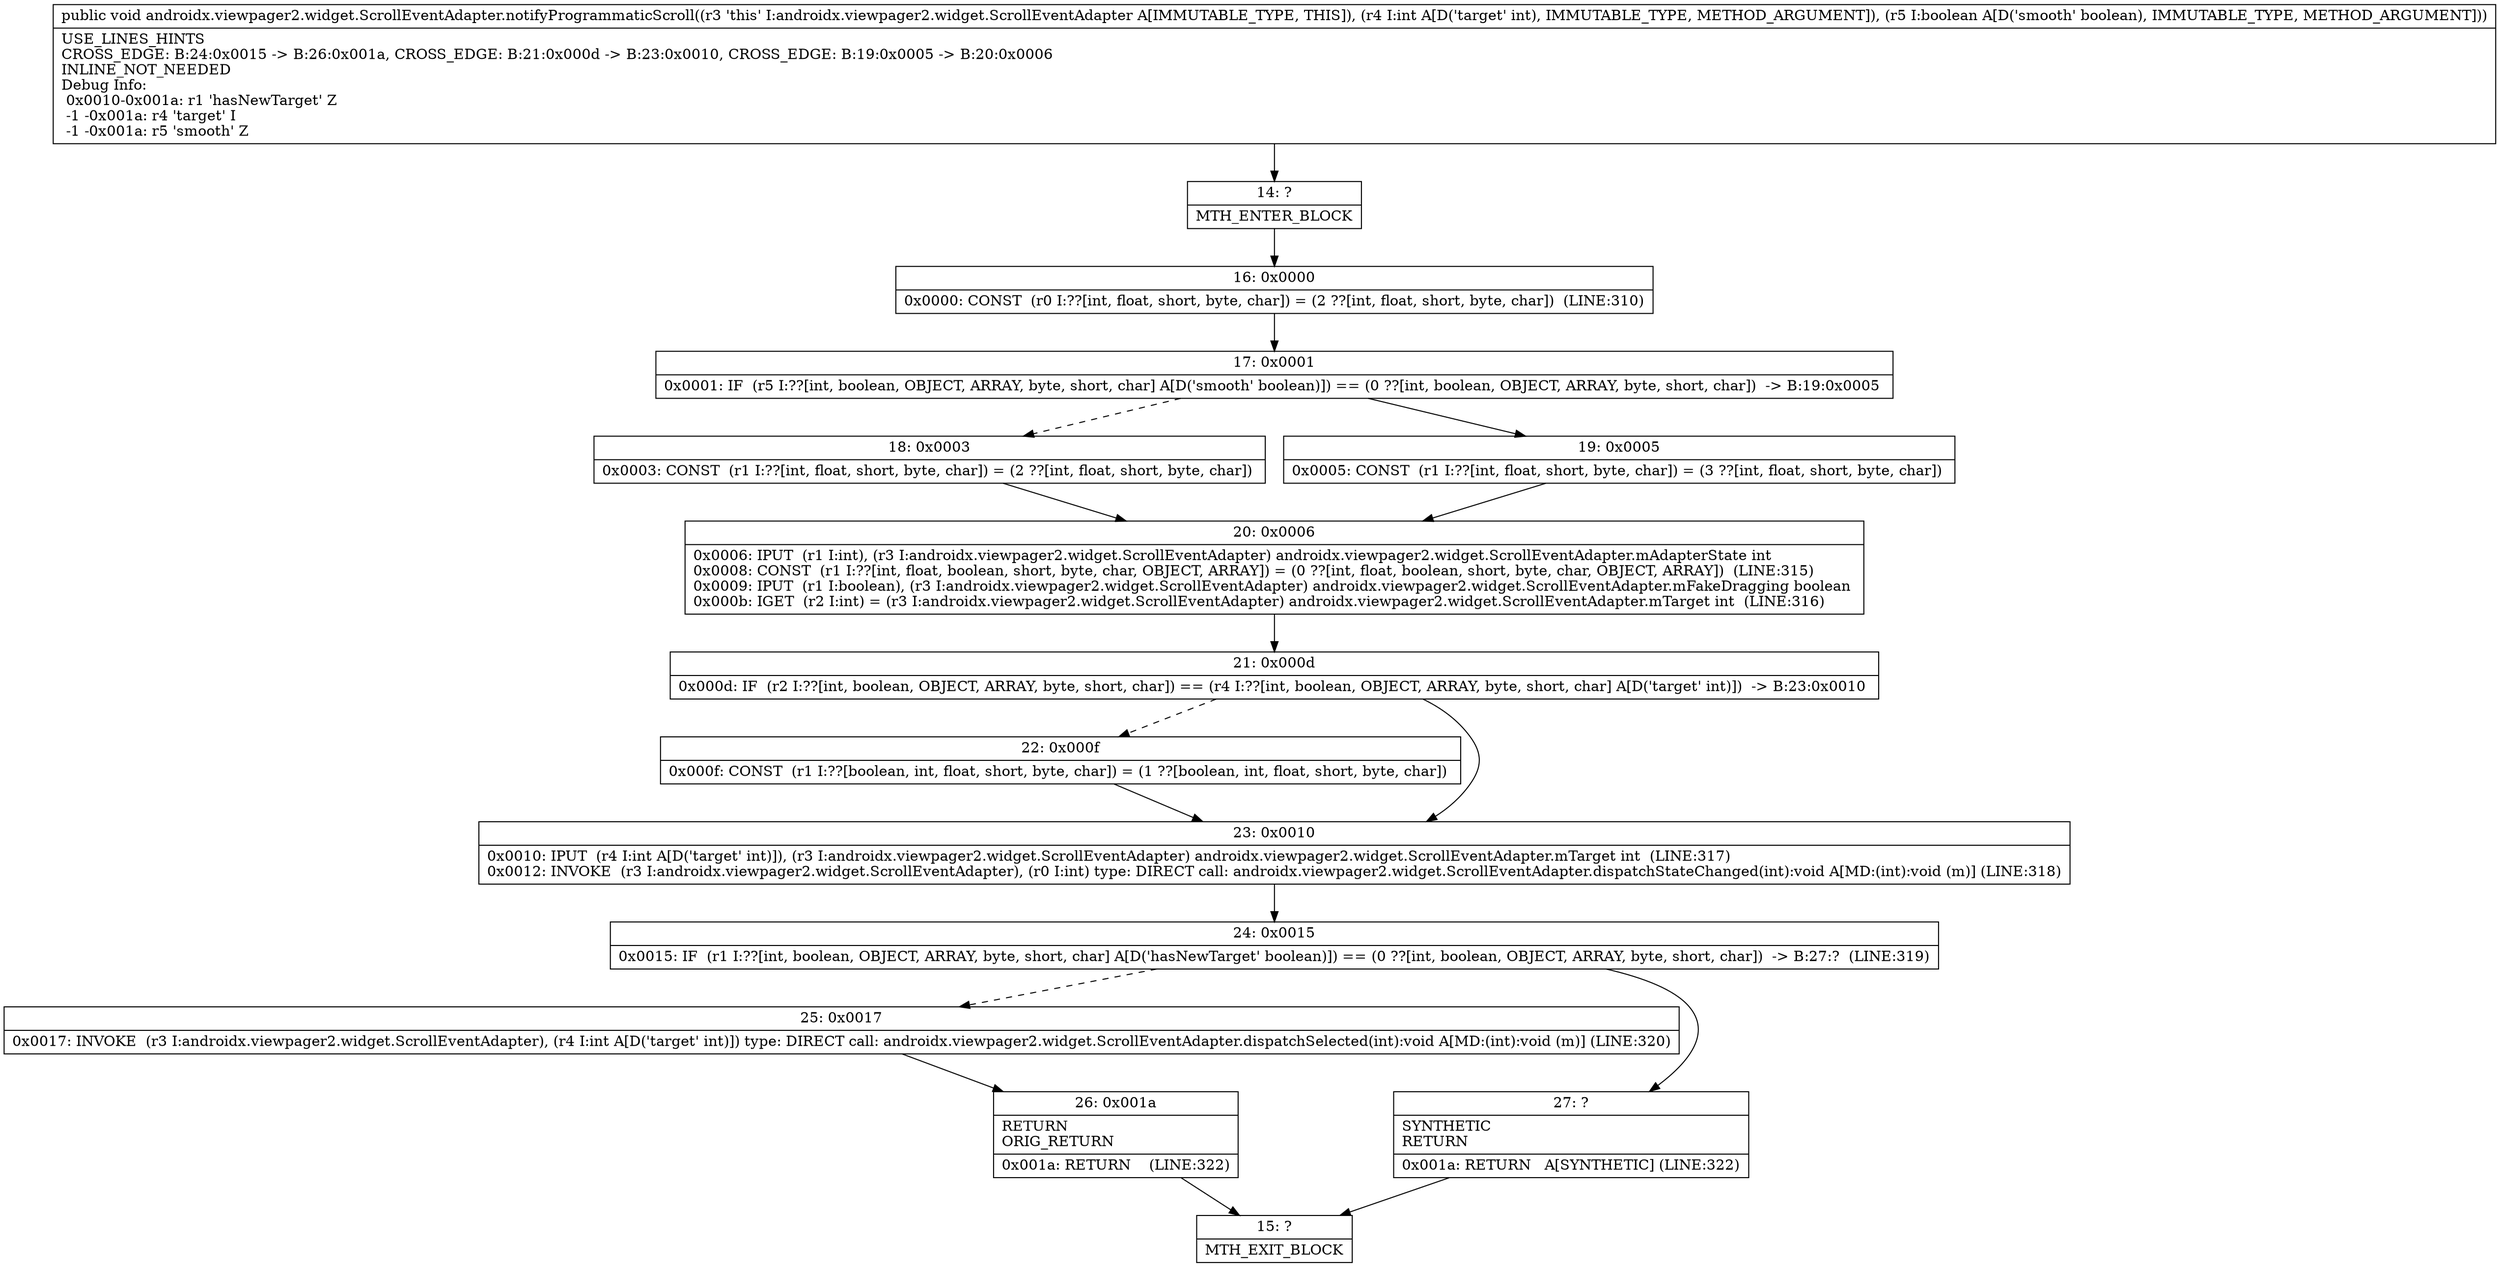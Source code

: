 digraph "CFG forandroidx.viewpager2.widget.ScrollEventAdapter.notifyProgrammaticScroll(IZ)V" {
Node_14 [shape=record,label="{14\:\ ?|MTH_ENTER_BLOCK\l}"];
Node_16 [shape=record,label="{16\:\ 0x0000|0x0000: CONST  (r0 I:??[int, float, short, byte, char]) = (2 ??[int, float, short, byte, char])  (LINE:310)\l}"];
Node_17 [shape=record,label="{17\:\ 0x0001|0x0001: IF  (r5 I:??[int, boolean, OBJECT, ARRAY, byte, short, char] A[D('smooth' boolean)]) == (0 ??[int, boolean, OBJECT, ARRAY, byte, short, char])  \-\> B:19:0x0005 \l}"];
Node_18 [shape=record,label="{18\:\ 0x0003|0x0003: CONST  (r1 I:??[int, float, short, byte, char]) = (2 ??[int, float, short, byte, char]) \l}"];
Node_20 [shape=record,label="{20\:\ 0x0006|0x0006: IPUT  (r1 I:int), (r3 I:androidx.viewpager2.widget.ScrollEventAdapter) androidx.viewpager2.widget.ScrollEventAdapter.mAdapterState int \l0x0008: CONST  (r1 I:??[int, float, boolean, short, byte, char, OBJECT, ARRAY]) = (0 ??[int, float, boolean, short, byte, char, OBJECT, ARRAY])  (LINE:315)\l0x0009: IPUT  (r1 I:boolean), (r3 I:androidx.viewpager2.widget.ScrollEventAdapter) androidx.viewpager2.widget.ScrollEventAdapter.mFakeDragging boolean \l0x000b: IGET  (r2 I:int) = (r3 I:androidx.viewpager2.widget.ScrollEventAdapter) androidx.viewpager2.widget.ScrollEventAdapter.mTarget int  (LINE:316)\l}"];
Node_21 [shape=record,label="{21\:\ 0x000d|0x000d: IF  (r2 I:??[int, boolean, OBJECT, ARRAY, byte, short, char]) == (r4 I:??[int, boolean, OBJECT, ARRAY, byte, short, char] A[D('target' int)])  \-\> B:23:0x0010 \l}"];
Node_22 [shape=record,label="{22\:\ 0x000f|0x000f: CONST  (r1 I:??[boolean, int, float, short, byte, char]) = (1 ??[boolean, int, float, short, byte, char]) \l}"];
Node_23 [shape=record,label="{23\:\ 0x0010|0x0010: IPUT  (r4 I:int A[D('target' int)]), (r3 I:androidx.viewpager2.widget.ScrollEventAdapter) androidx.viewpager2.widget.ScrollEventAdapter.mTarget int  (LINE:317)\l0x0012: INVOKE  (r3 I:androidx.viewpager2.widget.ScrollEventAdapter), (r0 I:int) type: DIRECT call: androidx.viewpager2.widget.ScrollEventAdapter.dispatchStateChanged(int):void A[MD:(int):void (m)] (LINE:318)\l}"];
Node_24 [shape=record,label="{24\:\ 0x0015|0x0015: IF  (r1 I:??[int, boolean, OBJECT, ARRAY, byte, short, char] A[D('hasNewTarget' boolean)]) == (0 ??[int, boolean, OBJECT, ARRAY, byte, short, char])  \-\> B:27:?  (LINE:319)\l}"];
Node_25 [shape=record,label="{25\:\ 0x0017|0x0017: INVOKE  (r3 I:androidx.viewpager2.widget.ScrollEventAdapter), (r4 I:int A[D('target' int)]) type: DIRECT call: androidx.viewpager2.widget.ScrollEventAdapter.dispatchSelected(int):void A[MD:(int):void (m)] (LINE:320)\l}"];
Node_26 [shape=record,label="{26\:\ 0x001a|RETURN\lORIG_RETURN\l|0x001a: RETURN    (LINE:322)\l}"];
Node_15 [shape=record,label="{15\:\ ?|MTH_EXIT_BLOCK\l}"];
Node_27 [shape=record,label="{27\:\ ?|SYNTHETIC\lRETURN\l|0x001a: RETURN   A[SYNTHETIC] (LINE:322)\l}"];
Node_19 [shape=record,label="{19\:\ 0x0005|0x0005: CONST  (r1 I:??[int, float, short, byte, char]) = (3 ??[int, float, short, byte, char]) \l}"];
MethodNode[shape=record,label="{public void androidx.viewpager2.widget.ScrollEventAdapter.notifyProgrammaticScroll((r3 'this' I:androidx.viewpager2.widget.ScrollEventAdapter A[IMMUTABLE_TYPE, THIS]), (r4 I:int A[D('target' int), IMMUTABLE_TYPE, METHOD_ARGUMENT]), (r5 I:boolean A[D('smooth' boolean), IMMUTABLE_TYPE, METHOD_ARGUMENT]))  | USE_LINES_HINTS\lCROSS_EDGE: B:24:0x0015 \-\> B:26:0x001a, CROSS_EDGE: B:21:0x000d \-\> B:23:0x0010, CROSS_EDGE: B:19:0x0005 \-\> B:20:0x0006\lINLINE_NOT_NEEDED\lDebug Info:\l  0x0010\-0x001a: r1 'hasNewTarget' Z\l  \-1 \-0x001a: r4 'target' I\l  \-1 \-0x001a: r5 'smooth' Z\l}"];
MethodNode -> Node_14;Node_14 -> Node_16;
Node_16 -> Node_17;
Node_17 -> Node_18[style=dashed];
Node_17 -> Node_19;
Node_18 -> Node_20;
Node_20 -> Node_21;
Node_21 -> Node_22[style=dashed];
Node_21 -> Node_23;
Node_22 -> Node_23;
Node_23 -> Node_24;
Node_24 -> Node_25[style=dashed];
Node_24 -> Node_27;
Node_25 -> Node_26;
Node_26 -> Node_15;
Node_27 -> Node_15;
Node_19 -> Node_20;
}

